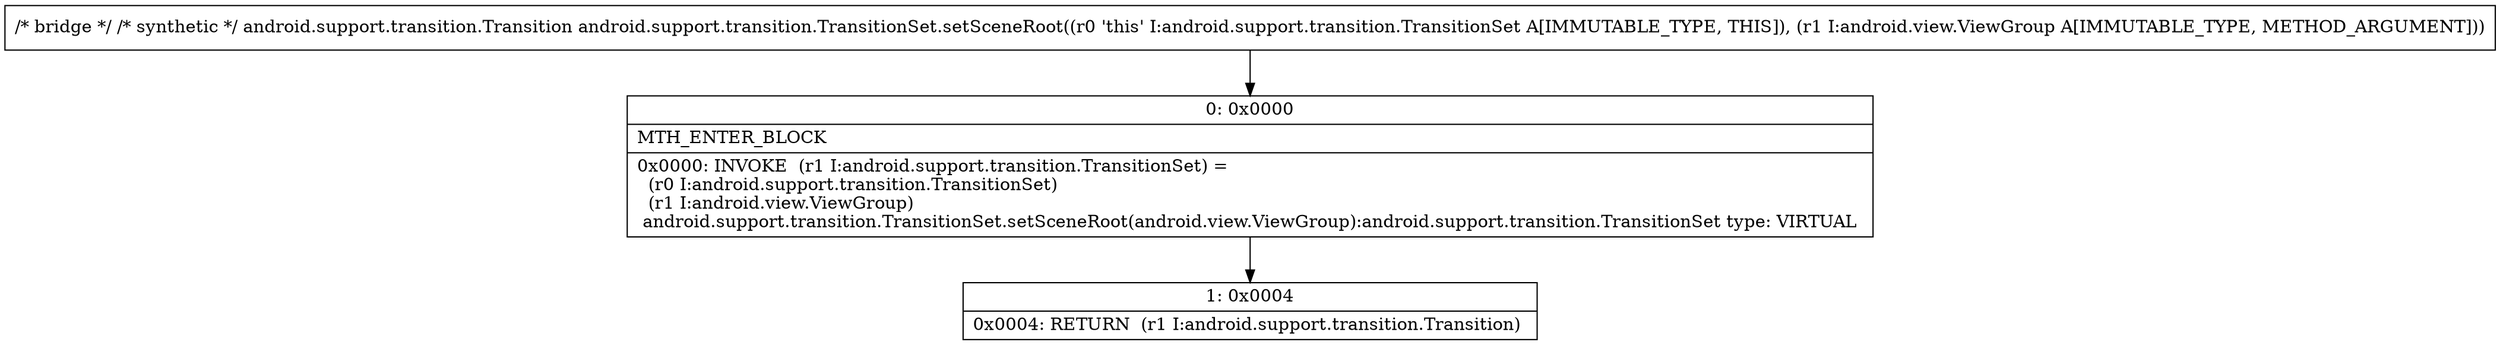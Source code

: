 digraph "CFG forandroid.support.transition.TransitionSet.setSceneRoot(Landroid\/view\/ViewGroup;)Landroid\/support\/transition\/Transition;" {
Node_0 [shape=record,label="{0\:\ 0x0000|MTH_ENTER_BLOCK\l|0x0000: INVOKE  (r1 I:android.support.transition.TransitionSet) = \l  (r0 I:android.support.transition.TransitionSet)\l  (r1 I:android.view.ViewGroup)\l android.support.transition.TransitionSet.setSceneRoot(android.view.ViewGroup):android.support.transition.TransitionSet type: VIRTUAL \l}"];
Node_1 [shape=record,label="{1\:\ 0x0004|0x0004: RETURN  (r1 I:android.support.transition.Transition) \l}"];
MethodNode[shape=record,label="{\/* bridge *\/ \/* synthetic *\/ android.support.transition.Transition android.support.transition.TransitionSet.setSceneRoot((r0 'this' I:android.support.transition.TransitionSet A[IMMUTABLE_TYPE, THIS]), (r1 I:android.view.ViewGroup A[IMMUTABLE_TYPE, METHOD_ARGUMENT])) }"];
MethodNode -> Node_0;
Node_0 -> Node_1;
}

